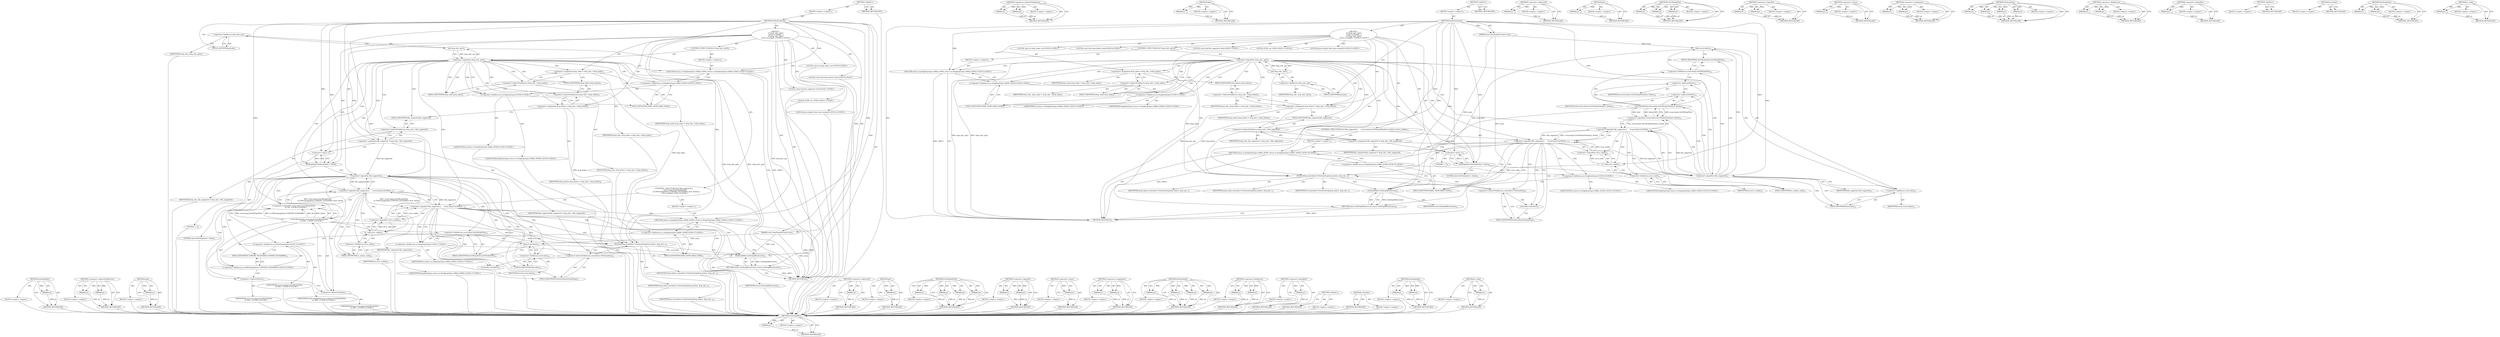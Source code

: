 digraph "is_valid" {
vulnerable_179 [label=<(METHOD,GetDropEffect)>];
vulnerable_180 [label=<(PARAM,p1)>];
vulnerable_181 [label=<(BLOCK,&lt;empty&gt;,&lt;empty&gt;)>];
vulnerable_182 [label=<(METHOD_RETURN,ANY)>];
vulnerable_132 [label=<(METHOD,&lt;operator&gt;.indirectFieldAccess)>];
vulnerable_133 [label=<(PARAM,p1)>];
vulnerable_134 [label=<(PARAM,p2)>];
vulnerable_135 [label=<(BLOCK,&lt;empty&gt;,&lt;empty&gt;)>];
vulnerable_136 [label=<(METHOD_RETURN,ANY)>];
vulnerable_157 [label=<(METHOD,data)>];
vulnerable_158 [label=<(PARAM,p1)>];
vulnerable_159 [label=<(BLOCK,&lt;empty&gt;,&lt;empty&gt;)>];
vulnerable_160 [label=<(METHOD_RETURN,ANY)>];
vulnerable_6 [label=<(METHOD,&lt;global&gt;)<SUB>1</SUB>>];
vulnerable_7 [label=<(BLOCK,&lt;empty&gt;,&lt;empty&gt;)<SUB>1</SUB>>];
vulnerable_8 [label=<(METHOD,OnPerformDrop)<SUB>1</SUB>>];
vulnerable_9 [label=<(PARAM,const DropTargetEvent&amp; event)<SUB>1</SUB>>];
vulnerable_10 [label="<(BLOCK,{
  if (!drop_info_.get())
    return ui::DragD...,{
  if (!drop_info_.get())
    return ui::DragD...)<SUB>1</SUB>>"];
vulnerable_11 [label=<(CONTROL_STRUCTURE,IF,if (!drop_info_.get()))<SUB>2</SUB>>];
vulnerable_12 [label=<(&lt;operator&gt;.logicalNot,!drop_info_.get())<SUB>2</SUB>>];
vulnerable_13 [label=<(get,drop_info_.get())<SUB>2</SUB>>];
vulnerable_14 [label=<(&lt;operator&gt;.fieldAccess,drop_info_.get)<SUB>2</SUB>>];
vulnerable_15 [label=<(IDENTIFIER,drop_info_,drop_info_.get())<SUB>2</SUB>>];
vulnerable_16 [label=<(FIELD_IDENTIFIER,get,get)<SUB>2</SUB>>];
vulnerable_17 [label=<(BLOCK,&lt;empty&gt;,&lt;empty&gt;)<SUB>3</SUB>>];
vulnerable_18 [label="<(RETURN,return ui::DragDropTypes::DRAG_NONE;,return ui::DragDropTypes::DRAG_NONE;)<SUB>3</SUB>>"];
vulnerable_19 [label="<(&lt;operator&gt;.fieldAccess,ui::DragDropTypes::DRAG_NONE)<SUB>3</SUB>>"];
vulnerable_20 [label="<(&lt;operator&gt;.fieldAccess,ui::DragDropTypes)<SUB>3</SUB>>"];
vulnerable_21 [label="<(IDENTIFIER,ui,return ui::DragDropTypes::DRAG_NONE;)<SUB>3</SUB>>"];
vulnerable_22 [label="<(IDENTIFIER,DragDropTypes,return ui::DragDropTypes::DRAG_NONE;)<SUB>3</SUB>>"];
vulnerable_23 [label=<(FIELD_IDENTIFIER,DRAG_NONE,DRAG_NONE)<SUB>3</SUB>>];
vulnerable_24 [label="<(LOCAL,const int drop_index: int)<SUB>5</SUB>>"];
vulnerable_25 [label=<(&lt;operator&gt;.assignment,drop_index = drop_info_-&gt;drop_index)<SUB>5</SUB>>];
vulnerable_26 [label=<(IDENTIFIER,drop_index,drop_index = drop_info_-&gt;drop_index)<SUB>5</SUB>>];
vulnerable_27 [label=<(&lt;operator&gt;.indirectFieldAccess,drop_info_-&gt;drop_index)<SUB>5</SUB>>];
vulnerable_28 [label=<(IDENTIFIER,drop_info_,drop_index = drop_info_-&gt;drop_index)<SUB>5</SUB>>];
vulnerable_29 [label=<(FIELD_IDENTIFIER,drop_index,drop_index)<SUB>5</SUB>>];
vulnerable_30 [label="<(LOCAL,const bool drop_before: bool)<SUB>6</SUB>>"];
vulnerable_31 [label=<(&lt;operator&gt;.assignment,drop_before = drop_info_-&gt;drop_before)<SUB>6</SUB>>];
vulnerable_32 [label=<(IDENTIFIER,drop_before,drop_before = drop_info_-&gt;drop_before)<SUB>6</SUB>>];
vulnerable_33 [label=<(&lt;operator&gt;.indirectFieldAccess,drop_info_-&gt;drop_before)<SUB>6</SUB>>];
vulnerable_34 [label=<(IDENTIFIER,drop_info_,drop_before = drop_info_-&gt;drop_before)<SUB>6</SUB>>];
vulnerable_35 [label=<(FIELD_IDENTIFIER,drop_before,drop_before)<SUB>6</SUB>>];
vulnerable_36 [label="<(LOCAL,const bool file_supported: bool)<SUB>7</SUB>>"];
vulnerable_37 [label=<(&lt;operator&gt;.assignment,file_supported = drop_info_-&gt;file_supported)<SUB>7</SUB>>];
vulnerable_38 [label=<(IDENTIFIER,file_supported,file_supported = drop_info_-&gt;file_supported)<SUB>7</SUB>>];
vulnerable_39 [label=<(&lt;operator&gt;.indirectFieldAccess,drop_info_-&gt;file_supported)<SUB>7</SUB>>];
vulnerable_40 [label=<(IDENTIFIER,drop_info_,file_supported = drop_info_-&gt;file_supported)<SUB>7</SUB>>];
vulnerable_41 [label=<(FIELD_IDENTIFIER,file_supported,file_supported)<SUB>7</SUB>>];
vulnerable_42 [label=<(SetDropIndex,SetDropIndex(-1, false))<SUB>9</SUB>>];
vulnerable_43 [label=<(&lt;operator&gt;.minus,-1)<SUB>9</SUB>>];
vulnerable_44 [label=<(LITERAL,1,-1)<SUB>9</SUB>>];
vulnerable_45 [label=<(LITERAL,false,SetDropIndex(-1, false))<SUB>9</SUB>>];
vulnerable_46 [label="<(LOCAL,GURL url: GURL)<SUB>11</SUB>>"];
vulnerable_47 [label="<(LOCAL,base.string16 title: base.string16)<SUB>12</SUB>>"];
vulnerable_48 [label=<(CONTROL_STRUCTURE,IF,if (!file_supported ||
      !event.data().GetURLAndTitle(&amp;url, &amp;title) || !url.is_valid()))<SUB>13</SUB>>];
vulnerable_49 [label=<(&lt;operator&gt;.logicalOr,!file_supported ||
      !event.data().GetURLAn...)<SUB>13</SUB>>];
vulnerable_50 [label=<(&lt;operator&gt;.logicalOr,!file_supported ||
      !event.data().GetURLAn...)<SUB>13</SUB>>];
vulnerable_51 [label=<(&lt;operator&gt;.logicalNot,!file_supported)<SUB>13</SUB>>];
vulnerable_52 [label=<(IDENTIFIER,file_supported,!file_supported)<SUB>13</SUB>>];
vulnerable_53 [label=<(&lt;operator&gt;.logicalNot,!event.data().GetURLAndTitle(&amp;url, &amp;title))<SUB>14</SUB>>];
vulnerable_54 [label=<(GetURLAndTitle,event.data().GetURLAndTitle(&amp;url, &amp;title))<SUB>14</SUB>>];
vulnerable_55 [label=<(&lt;operator&gt;.fieldAccess,event.data().GetURLAndTitle)<SUB>14</SUB>>];
vulnerable_56 [label=<(data,event.data())<SUB>14</SUB>>];
vulnerable_57 [label=<(&lt;operator&gt;.fieldAccess,event.data)<SUB>14</SUB>>];
vulnerable_58 [label=<(IDENTIFIER,event,event.data())<SUB>14</SUB>>];
vulnerable_59 [label=<(FIELD_IDENTIFIER,data,data)<SUB>14</SUB>>];
vulnerable_60 [label=<(FIELD_IDENTIFIER,GetURLAndTitle,GetURLAndTitle)<SUB>14</SUB>>];
vulnerable_61 [label=<(&lt;operator&gt;.addressOf,&amp;url)<SUB>14</SUB>>];
vulnerable_62 [label=<(IDENTIFIER,url,event.data().GetURLAndTitle(&amp;url, &amp;title))<SUB>14</SUB>>];
vulnerable_63 [label=<(&lt;operator&gt;.addressOf,&amp;title)<SUB>14</SUB>>];
vulnerable_64 [label=<(IDENTIFIER,title,event.data().GetURLAndTitle(&amp;url, &amp;title))<SUB>14</SUB>>];
vulnerable_65 [label=<(&lt;operator&gt;.logicalNot,!url.is_valid())<SUB>14</SUB>>];
vulnerable_66 [label=<(is_valid,url.is_valid())<SUB>14</SUB>>];
vulnerable_67 [label=<(&lt;operator&gt;.fieldAccess,url.is_valid)<SUB>14</SUB>>];
vulnerable_68 [label=<(IDENTIFIER,url,url.is_valid())<SUB>14</SUB>>];
vulnerable_69 [label=<(FIELD_IDENTIFIER,is_valid,is_valid)<SUB>14</SUB>>];
vulnerable_70 [label=<(BLOCK,&lt;empty&gt;,&lt;empty&gt;)<SUB>15</SUB>>];
vulnerable_71 [label="<(RETURN,return ui::DragDropTypes::DRAG_NONE;,return ui::DragDropTypes::DRAG_NONE;)<SUB>15</SUB>>"];
vulnerable_72 [label="<(&lt;operator&gt;.fieldAccess,ui::DragDropTypes::DRAG_NONE)<SUB>15</SUB>>"];
vulnerable_73 [label="<(&lt;operator&gt;.fieldAccess,ui::DragDropTypes)<SUB>15</SUB>>"];
vulnerable_74 [label="<(IDENTIFIER,ui,return ui::DragDropTypes::DRAG_NONE;)<SUB>15</SUB>>"];
vulnerable_75 [label="<(IDENTIFIER,DragDropTypes,return ui::DragDropTypes::DRAG_NONE;)<SUB>15</SUB>>"];
vulnerable_76 [label=<(FIELD_IDENTIFIER,DRAG_NONE,DRAG_NONE)<SUB>15</SUB>>];
vulnerable_77 [label=<(PerformDrop,controller()-&gt;PerformDrop(drop_before, drop_ind...)<SUB>17</SUB>>];
vulnerable_78 [label=<(&lt;operator&gt;.indirectFieldAccess,controller()-&gt;PerformDrop)<SUB>17</SUB>>];
vulnerable_79 [label=<(controller,controller())<SUB>17</SUB>>];
vulnerable_80 [label=<(FIELD_IDENTIFIER,PerformDrop,PerformDrop)<SUB>17</SUB>>];
vulnerable_81 [label=<(IDENTIFIER,drop_before,controller()-&gt;PerformDrop(drop_before, drop_ind...)<SUB>17</SUB>>];
vulnerable_82 [label=<(IDENTIFIER,drop_index,controller()-&gt;PerformDrop(drop_before, drop_ind...)<SUB>17</SUB>>];
vulnerable_83 [label=<(IDENTIFIER,url,controller()-&gt;PerformDrop(drop_before, drop_ind...)<SUB>17</SUB>>];
vulnerable_84 [label=<(RETURN,return GetDropEffect(event);,return GetDropEffect(event);)<SUB>19</SUB>>];
vulnerable_85 [label=<(GetDropEffect,GetDropEffect(event))<SUB>19</SUB>>];
vulnerable_86 [label=<(IDENTIFIER,event,GetDropEffect(event))<SUB>19</SUB>>];
vulnerable_87 [label=<(METHOD_RETURN,int)<SUB>1</SUB>>];
vulnerable_89 [label=<(METHOD_RETURN,ANY)<SUB>1</SUB>>];
vulnerable_161 [label=<(METHOD,&lt;operator&gt;.addressOf)>];
vulnerable_162 [label=<(PARAM,p1)>];
vulnerable_163 [label=<(BLOCK,&lt;empty&gt;,&lt;empty&gt;)>];
vulnerable_164 [label=<(METHOD_RETURN,ANY)>];
vulnerable_118 [label=<(METHOD,get)>];
vulnerable_119 [label=<(PARAM,p1)>];
vulnerable_120 [label=<(BLOCK,&lt;empty&gt;,&lt;empty&gt;)>];
vulnerable_121 [label=<(METHOD_RETURN,ANY)>];
vulnerable_151 [label=<(METHOD,GetURLAndTitle)>];
vulnerable_152 [label=<(PARAM,p1)>];
vulnerable_153 [label=<(PARAM,p2)>];
vulnerable_154 [label=<(PARAM,p3)>];
vulnerable_155 [label=<(BLOCK,&lt;empty&gt;,&lt;empty&gt;)>];
vulnerable_156 [label=<(METHOD_RETURN,ANY)>];
vulnerable_146 [label=<(METHOD,&lt;operator&gt;.logicalOr)>];
vulnerable_147 [label=<(PARAM,p1)>];
vulnerable_148 [label=<(PARAM,p2)>];
vulnerable_149 [label=<(BLOCK,&lt;empty&gt;,&lt;empty&gt;)>];
vulnerable_150 [label=<(METHOD_RETURN,ANY)>];
vulnerable_142 [label=<(METHOD,&lt;operator&gt;.minus)>];
vulnerable_143 [label=<(PARAM,p1)>];
vulnerable_144 [label=<(BLOCK,&lt;empty&gt;,&lt;empty&gt;)>];
vulnerable_145 [label=<(METHOD_RETURN,ANY)>];
vulnerable_127 [label=<(METHOD,&lt;operator&gt;.assignment)>];
vulnerable_128 [label=<(PARAM,p1)>];
vulnerable_129 [label=<(PARAM,p2)>];
vulnerable_130 [label=<(BLOCK,&lt;empty&gt;,&lt;empty&gt;)>];
vulnerable_131 [label=<(METHOD_RETURN,ANY)>];
vulnerable_169 [label=<(METHOD,PerformDrop)>];
vulnerable_170 [label=<(PARAM,p1)>];
vulnerable_171 [label=<(PARAM,p2)>];
vulnerable_172 [label=<(PARAM,p3)>];
vulnerable_173 [label=<(PARAM,p4)>];
vulnerable_174 [label=<(BLOCK,&lt;empty&gt;,&lt;empty&gt;)>];
vulnerable_175 [label=<(METHOD_RETURN,ANY)>];
vulnerable_122 [label=<(METHOD,&lt;operator&gt;.fieldAccess)>];
vulnerable_123 [label=<(PARAM,p1)>];
vulnerable_124 [label=<(PARAM,p2)>];
vulnerable_125 [label=<(BLOCK,&lt;empty&gt;,&lt;empty&gt;)>];
vulnerable_126 [label=<(METHOD_RETURN,ANY)>];
vulnerable_114 [label=<(METHOD,&lt;operator&gt;.logicalNot)>];
vulnerable_115 [label=<(PARAM,p1)>];
vulnerable_116 [label=<(BLOCK,&lt;empty&gt;,&lt;empty&gt;)>];
vulnerable_117 [label=<(METHOD_RETURN,ANY)>];
vulnerable_108 [label=<(METHOD,&lt;global&gt;)<SUB>1</SUB>>];
vulnerable_109 [label=<(BLOCK,&lt;empty&gt;,&lt;empty&gt;)>];
vulnerable_110 [label=<(METHOD_RETURN,ANY)>];
vulnerable_176 [label=<(METHOD,controller)>];
vulnerable_177 [label=<(BLOCK,&lt;empty&gt;,&lt;empty&gt;)>];
vulnerable_178 [label=<(METHOD_RETURN,ANY)>];
vulnerable_137 [label=<(METHOD,SetDropIndex)>];
vulnerable_138 [label=<(PARAM,p1)>];
vulnerable_139 [label=<(PARAM,p2)>];
vulnerable_140 [label=<(BLOCK,&lt;empty&gt;,&lt;empty&gt;)>];
vulnerable_141 [label=<(METHOD_RETURN,ANY)>];
vulnerable_165 [label=<(METHOD,is_valid)>];
vulnerable_166 [label=<(PARAM,p1)>];
vulnerable_167 [label=<(BLOCK,&lt;empty&gt;,&lt;empty&gt;)>];
vulnerable_168 [label=<(METHOD_RETURN,ANY)>];
fixed_187 [label=<(METHOD,GetDropEffect)>];
fixed_188 [label=<(PARAM,p1)>];
fixed_189 [label=<(BLOCK,&lt;empty&gt;,&lt;empty&gt;)>];
fixed_190 [label=<(METHOD_RETURN,ANY)>];
fixed_139 [label=<(METHOD,&lt;operator&gt;.indirectFieldAccess)>];
fixed_140 [label=<(PARAM,p1)>];
fixed_141 [label=<(PARAM,p2)>];
fixed_142 [label=<(BLOCK,&lt;empty&gt;,&lt;empty&gt;)>];
fixed_143 [label=<(METHOD_RETURN,ANY)>];
fixed_165 [label=<(METHOD,data)>];
fixed_166 [label=<(PARAM,p1)>];
fixed_167 [label=<(BLOCK,&lt;empty&gt;,&lt;empty&gt;)>];
fixed_168 [label=<(METHOD_RETURN,ANY)>];
fixed_6 [label=<(METHOD,&lt;global&gt;)<SUB>1</SUB>>];
fixed_7 [label=<(BLOCK,&lt;empty&gt;,&lt;empty&gt;)<SUB>1</SUB>>];
fixed_8 [label=<(METHOD,OnPerformDrop)<SUB>1</SUB>>];
fixed_9 [label=<(PARAM,const DropTargetEvent&amp; event)<SUB>1</SUB>>];
fixed_10 [label="<(BLOCK,{
  if (!drop_info_.get())
    return ui::DragD...,{
  if (!drop_info_.get())
    return ui::DragD...)<SUB>1</SUB>>"];
fixed_11 [label=<(CONTROL_STRUCTURE,IF,if (!drop_info_.get()))<SUB>2</SUB>>];
fixed_12 [label=<(&lt;operator&gt;.logicalNot,!drop_info_.get())<SUB>2</SUB>>];
fixed_13 [label=<(get,drop_info_.get())<SUB>2</SUB>>];
fixed_14 [label=<(&lt;operator&gt;.fieldAccess,drop_info_.get)<SUB>2</SUB>>];
fixed_15 [label=<(IDENTIFIER,drop_info_,drop_info_.get())<SUB>2</SUB>>];
fixed_16 [label=<(FIELD_IDENTIFIER,get,get)<SUB>2</SUB>>];
fixed_17 [label=<(BLOCK,&lt;empty&gt;,&lt;empty&gt;)<SUB>3</SUB>>];
fixed_18 [label="<(RETURN,return ui::DragDropTypes::DRAG_NONE;,return ui::DragDropTypes::DRAG_NONE;)<SUB>3</SUB>>"];
fixed_19 [label="<(&lt;operator&gt;.fieldAccess,ui::DragDropTypes::DRAG_NONE)<SUB>3</SUB>>"];
fixed_20 [label="<(&lt;operator&gt;.fieldAccess,ui::DragDropTypes)<SUB>3</SUB>>"];
fixed_21 [label="<(IDENTIFIER,ui,return ui::DragDropTypes::DRAG_NONE;)<SUB>3</SUB>>"];
fixed_22 [label="<(IDENTIFIER,DragDropTypes,return ui::DragDropTypes::DRAG_NONE;)<SUB>3</SUB>>"];
fixed_23 [label=<(FIELD_IDENTIFIER,DRAG_NONE,DRAG_NONE)<SUB>3</SUB>>];
fixed_24 [label="<(LOCAL,const int drop_index: int)<SUB>5</SUB>>"];
fixed_25 [label=<(&lt;operator&gt;.assignment,drop_index = drop_info_-&gt;drop_index)<SUB>5</SUB>>];
fixed_26 [label=<(IDENTIFIER,drop_index,drop_index = drop_info_-&gt;drop_index)<SUB>5</SUB>>];
fixed_27 [label=<(&lt;operator&gt;.indirectFieldAccess,drop_info_-&gt;drop_index)<SUB>5</SUB>>];
fixed_28 [label=<(IDENTIFIER,drop_info_,drop_index = drop_info_-&gt;drop_index)<SUB>5</SUB>>];
fixed_29 [label=<(FIELD_IDENTIFIER,drop_index,drop_index)<SUB>5</SUB>>];
fixed_30 [label="<(LOCAL,const bool drop_before: bool)<SUB>6</SUB>>"];
fixed_31 [label=<(&lt;operator&gt;.assignment,drop_before = drop_info_-&gt;drop_before)<SUB>6</SUB>>];
fixed_32 [label=<(IDENTIFIER,drop_before,drop_before = drop_info_-&gt;drop_before)<SUB>6</SUB>>];
fixed_33 [label=<(&lt;operator&gt;.indirectFieldAccess,drop_info_-&gt;drop_before)<SUB>6</SUB>>];
fixed_34 [label=<(IDENTIFIER,drop_info_,drop_before = drop_info_-&gt;drop_before)<SUB>6</SUB>>];
fixed_35 [label=<(FIELD_IDENTIFIER,drop_before,drop_before)<SUB>6</SUB>>];
fixed_36 [label="<(LOCAL,const bool file_supported: bool)<SUB>7</SUB>>"];
fixed_37 [label=<(&lt;operator&gt;.assignment,file_supported = drop_info_-&gt;file_supported)<SUB>7</SUB>>];
fixed_38 [label=<(IDENTIFIER,file_supported,file_supported = drop_info_-&gt;file_supported)<SUB>7</SUB>>];
fixed_39 [label=<(&lt;operator&gt;.indirectFieldAccess,drop_info_-&gt;file_supported)<SUB>7</SUB>>];
fixed_40 [label=<(IDENTIFIER,drop_info_,file_supported = drop_info_-&gt;file_supported)<SUB>7</SUB>>];
fixed_41 [label=<(FIELD_IDENTIFIER,file_supported,file_supported)<SUB>7</SUB>>];
fixed_42 [label=<(SetDropIndex,SetDropIndex(-1, false))<SUB>9</SUB>>];
fixed_43 [label=<(&lt;operator&gt;.minus,-1)<SUB>9</SUB>>];
fixed_44 [label=<(LITERAL,1,-1)<SUB>9</SUB>>];
fixed_45 [label=<(LITERAL,false,SetDropIndex(-1, false))<SUB>9</SUB>>];
fixed_46 [label="<(LOCAL,GURL url: GURL)<SUB>11</SUB>>"];
fixed_47 [label="<(LOCAL,base.string16 title: base.string16)<SUB>12</SUB>>"];
fixed_48 [label="<(CONTROL_STRUCTURE,IF,if (!file_supported ||
      !event.data().GetURLAndTitle(
           ui::OSExchangeData::CONVERT_FILENAMES, &amp;url, &amp;title) ||
      !url.is_valid()))<SUB>13</SUB>>"];
fixed_49 [label=<(&lt;operator&gt;.logicalOr,!file_supported ||
      !event.data().GetURLAn...)<SUB>13</SUB>>];
fixed_50 [label=<(&lt;operator&gt;.logicalOr,!file_supported ||
      !event.data().GetURLAn...)<SUB>13</SUB>>];
fixed_51 [label=<(&lt;operator&gt;.logicalNot,!file_supported)<SUB>13</SUB>>];
fixed_52 [label=<(IDENTIFIER,file_supported,!file_supported)<SUB>13</SUB>>];
fixed_53 [label="<(&lt;operator&gt;.logicalNot,!event.data().GetURLAndTitle(
           ui::OS...)<SUB>14</SUB>>"];
fixed_54 [label="<(GetURLAndTitle,event.data().GetURLAndTitle(
           ui::OSE...)<SUB>14</SUB>>"];
fixed_55 [label=<(&lt;operator&gt;.fieldAccess,event.data().GetURLAndTitle)<SUB>14</SUB>>];
fixed_56 [label=<(data,event.data())<SUB>14</SUB>>];
fixed_57 [label=<(&lt;operator&gt;.fieldAccess,event.data)<SUB>14</SUB>>];
fixed_58 [label=<(IDENTIFIER,event,event.data())<SUB>14</SUB>>];
fixed_59 [label=<(FIELD_IDENTIFIER,data,data)<SUB>14</SUB>>];
fixed_60 [label=<(FIELD_IDENTIFIER,GetURLAndTitle,GetURLAndTitle)<SUB>14</SUB>>];
fixed_61 [label="<(&lt;operator&gt;.fieldAccess,ui::OSExchangeData::CONVERT_FILENAMES)<SUB>15</SUB>>"];
fixed_62 [label="<(&lt;operator&gt;.fieldAccess,ui::OSExchangeData)<SUB>15</SUB>>"];
fixed_63 [label="<(IDENTIFIER,ui,event.data().GetURLAndTitle(
           ui::OSE...)<SUB>15</SUB>>"];
fixed_64 [label="<(IDENTIFIER,OSExchangeData,event.data().GetURLAndTitle(
           ui::OSE...)<SUB>15</SUB>>"];
fixed_65 [label=<(FIELD_IDENTIFIER,CONVERT_FILENAMES,CONVERT_FILENAMES)<SUB>15</SUB>>];
fixed_66 [label=<(&lt;operator&gt;.addressOf,&amp;url)<SUB>15</SUB>>];
fixed_67 [label="<(IDENTIFIER,url,event.data().GetURLAndTitle(
           ui::OSE...)<SUB>15</SUB>>"];
fixed_68 [label=<(&lt;operator&gt;.addressOf,&amp;title)<SUB>15</SUB>>];
fixed_69 [label="<(IDENTIFIER,title,event.data().GetURLAndTitle(
           ui::OSE...)<SUB>15</SUB>>"];
fixed_70 [label=<(&lt;operator&gt;.logicalNot,!url.is_valid())<SUB>16</SUB>>];
fixed_71 [label=<(is_valid,url.is_valid())<SUB>16</SUB>>];
fixed_72 [label=<(&lt;operator&gt;.fieldAccess,url.is_valid)<SUB>16</SUB>>];
fixed_73 [label=<(IDENTIFIER,url,url.is_valid())<SUB>16</SUB>>];
fixed_74 [label=<(FIELD_IDENTIFIER,is_valid,is_valid)<SUB>16</SUB>>];
fixed_75 [label=<(BLOCK,&lt;empty&gt;,&lt;empty&gt;)<SUB>17</SUB>>];
fixed_76 [label="<(RETURN,return ui::DragDropTypes::DRAG_NONE;,return ui::DragDropTypes::DRAG_NONE;)<SUB>17</SUB>>"];
fixed_77 [label="<(&lt;operator&gt;.fieldAccess,ui::DragDropTypes::DRAG_NONE)<SUB>17</SUB>>"];
fixed_78 [label="<(&lt;operator&gt;.fieldAccess,ui::DragDropTypes)<SUB>17</SUB>>"];
fixed_79 [label="<(IDENTIFIER,ui,return ui::DragDropTypes::DRAG_NONE;)<SUB>17</SUB>>"];
fixed_80 [label="<(IDENTIFIER,DragDropTypes,return ui::DragDropTypes::DRAG_NONE;)<SUB>17</SUB>>"];
fixed_81 [label=<(FIELD_IDENTIFIER,DRAG_NONE,DRAG_NONE)<SUB>17</SUB>>];
fixed_82 [label=<(PerformDrop,controller()-&gt;PerformDrop(drop_before, drop_ind...)<SUB>19</SUB>>];
fixed_83 [label=<(&lt;operator&gt;.indirectFieldAccess,controller()-&gt;PerformDrop)<SUB>19</SUB>>];
fixed_84 [label=<(controller,controller())<SUB>19</SUB>>];
fixed_85 [label=<(FIELD_IDENTIFIER,PerformDrop,PerformDrop)<SUB>19</SUB>>];
fixed_86 [label=<(IDENTIFIER,drop_before,controller()-&gt;PerformDrop(drop_before, drop_ind...)<SUB>19</SUB>>];
fixed_87 [label=<(IDENTIFIER,drop_index,controller()-&gt;PerformDrop(drop_before, drop_ind...)<SUB>19</SUB>>];
fixed_88 [label=<(IDENTIFIER,url,controller()-&gt;PerformDrop(drop_before, drop_ind...)<SUB>19</SUB>>];
fixed_89 [label=<(RETURN,return GetDropEffect(event);,return GetDropEffect(event);)<SUB>21</SUB>>];
fixed_90 [label=<(GetDropEffect,GetDropEffect(event))<SUB>21</SUB>>];
fixed_91 [label=<(IDENTIFIER,event,GetDropEffect(event))<SUB>21</SUB>>];
fixed_92 [label=<(METHOD_RETURN,int)<SUB>1</SUB>>];
fixed_94 [label=<(METHOD_RETURN,ANY)<SUB>1</SUB>>];
fixed_169 [label=<(METHOD,&lt;operator&gt;.addressOf)>];
fixed_170 [label=<(PARAM,p1)>];
fixed_171 [label=<(BLOCK,&lt;empty&gt;,&lt;empty&gt;)>];
fixed_172 [label=<(METHOD_RETURN,ANY)>];
fixed_125 [label=<(METHOD,get)>];
fixed_126 [label=<(PARAM,p1)>];
fixed_127 [label=<(BLOCK,&lt;empty&gt;,&lt;empty&gt;)>];
fixed_128 [label=<(METHOD_RETURN,ANY)>];
fixed_158 [label=<(METHOD,GetURLAndTitle)>];
fixed_159 [label=<(PARAM,p1)>];
fixed_160 [label=<(PARAM,p2)>];
fixed_161 [label=<(PARAM,p3)>];
fixed_162 [label=<(PARAM,p4)>];
fixed_163 [label=<(BLOCK,&lt;empty&gt;,&lt;empty&gt;)>];
fixed_164 [label=<(METHOD_RETURN,ANY)>];
fixed_153 [label=<(METHOD,&lt;operator&gt;.logicalOr)>];
fixed_154 [label=<(PARAM,p1)>];
fixed_155 [label=<(PARAM,p2)>];
fixed_156 [label=<(BLOCK,&lt;empty&gt;,&lt;empty&gt;)>];
fixed_157 [label=<(METHOD_RETURN,ANY)>];
fixed_149 [label=<(METHOD,&lt;operator&gt;.minus)>];
fixed_150 [label=<(PARAM,p1)>];
fixed_151 [label=<(BLOCK,&lt;empty&gt;,&lt;empty&gt;)>];
fixed_152 [label=<(METHOD_RETURN,ANY)>];
fixed_134 [label=<(METHOD,&lt;operator&gt;.assignment)>];
fixed_135 [label=<(PARAM,p1)>];
fixed_136 [label=<(PARAM,p2)>];
fixed_137 [label=<(BLOCK,&lt;empty&gt;,&lt;empty&gt;)>];
fixed_138 [label=<(METHOD_RETURN,ANY)>];
fixed_177 [label=<(METHOD,PerformDrop)>];
fixed_178 [label=<(PARAM,p1)>];
fixed_179 [label=<(PARAM,p2)>];
fixed_180 [label=<(PARAM,p3)>];
fixed_181 [label=<(PARAM,p4)>];
fixed_182 [label=<(BLOCK,&lt;empty&gt;,&lt;empty&gt;)>];
fixed_183 [label=<(METHOD_RETURN,ANY)>];
fixed_129 [label=<(METHOD,&lt;operator&gt;.fieldAccess)>];
fixed_130 [label=<(PARAM,p1)>];
fixed_131 [label=<(PARAM,p2)>];
fixed_132 [label=<(BLOCK,&lt;empty&gt;,&lt;empty&gt;)>];
fixed_133 [label=<(METHOD_RETURN,ANY)>];
fixed_121 [label=<(METHOD,&lt;operator&gt;.logicalNot)>];
fixed_122 [label=<(PARAM,p1)>];
fixed_123 [label=<(BLOCK,&lt;empty&gt;,&lt;empty&gt;)>];
fixed_124 [label=<(METHOD_RETURN,ANY)>];
fixed_115 [label=<(METHOD,&lt;global&gt;)<SUB>1</SUB>>];
fixed_116 [label=<(BLOCK,&lt;empty&gt;,&lt;empty&gt;)>];
fixed_117 [label=<(METHOD_RETURN,ANY)>];
fixed_184 [label=<(METHOD,controller)>];
fixed_185 [label=<(BLOCK,&lt;empty&gt;,&lt;empty&gt;)>];
fixed_186 [label=<(METHOD_RETURN,ANY)>];
fixed_144 [label=<(METHOD,SetDropIndex)>];
fixed_145 [label=<(PARAM,p1)>];
fixed_146 [label=<(PARAM,p2)>];
fixed_147 [label=<(BLOCK,&lt;empty&gt;,&lt;empty&gt;)>];
fixed_148 [label=<(METHOD_RETURN,ANY)>];
fixed_173 [label=<(METHOD,is_valid)>];
fixed_174 [label=<(PARAM,p1)>];
fixed_175 [label=<(BLOCK,&lt;empty&gt;,&lt;empty&gt;)>];
fixed_176 [label=<(METHOD_RETURN,ANY)>];
vulnerable_179 -> vulnerable_180  [key=0, label="AST: "];
vulnerable_179 -> vulnerable_180  [key=1, label="DDG: "];
vulnerable_179 -> vulnerable_181  [key=0, label="AST: "];
vulnerable_179 -> vulnerable_182  [key=0, label="AST: "];
vulnerable_179 -> vulnerable_182  [key=1, label="CFG: "];
vulnerable_180 -> vulnerable_182  [key=0, label="DDG: p1"];
vulnerable_132 -> vulnerable_133  [key=0, label="AST: "];
vulnerable_132 -> vulnerable_133  [key=1, label="DDG: "];
vulnerable_132 -> vulnerable_135  [key=0, label="AST: "];
vulnerable_132 -> vulnerable_134  [key=0, label="AST: "];
vulnerable_132 -> vulnerable_134  [key=1, label="DDG: "];
vulnerable_132 -> vulnerable_136  [key=0, label="AST: "];
vulnerable_132 -> vulnerable_136  [key=1, label="CFG: "];
vulnerable_133 -> vulnerable_136  [key=0, label="DDG: p1"];
vulnerable_134 -> vulnerable_136  [key=0, label="DDG: p2"];
vulnerable_157 -> vulnerable_158  [key=0, label="AST: "];
vulnerable_157 -> vulnerable_158  [key=1, label="DDG: "];
vulnerable_157 -> vulnerable_159  [key=0, label="AST: "];
vulnerable_157 -> vulnerable_160  [key=0, label="AST: "];
vulnerable_157 -> vulnerable_160  [key=1, label="CFG: "];
vulnerable_158 -> vulnerable_160  [key=0, label="DDG: p1"];
vulnerable_6 -> vulnerable_7  [key=0, label="AST: "];
vulnerable_6 -> vulnerable_89  [key=0, label="AST: "];
vulnerable_6 -> vulnerable_89  [key=1, label="CFG: "];
vulnerable_7 -> vulnerable_8  [key=0, label="AST: "];
vulnerable_8 -> vulnerable_9  [key=0, label="AST: "];
vulnerable_8 -> vulnerable_9  [key=1, label="DDG: "];
vulnerable_8 -> vulnerable_10  [key=0, label="AST: "];
vulnerable_8 -> vulnerable_87  [key=0, label="AST: "];
vulnerable_8 -> vulnerable_16  [key=0, label="CFG: "];
vulnerable_8 -> vulnerable_42  [key=0, label="DDG: "];
vulnerable_8 -> vulnerable_77  [key=0, label="DDG: "];
vulnerable_8 -> vulnerable_18  [key=0, label="DDG: "];
vulnerable_8 -> vulnerable_43  [key=0, label="DDG: "];
vulnerable_8 -> vulnerable_71  [key=0, label="DDG: "];
vulnerable_8 -> vulnerable_85  [key=0, label="DDG: "];
vulnerable_8 -> vulnerable_51  [key=0, label="DDG: "];
vulnerable_8 -> vulnerable_66  [key=0, label="DDG: "];
vulnerable_8 -> vulnerable_54  [key=0, label="DDG: "];
vulnerable_9 -> vulnerable_87  [key=0, label="DDG: event"];
vulnerable_9 -> vulnerable_85  [key=0, label="DDG: event"];
vulnerable_9 -> vulnerable_56  [key=0, label="DDG: event"];
vulnerable_10 -> vulnerable_11  [key=0, label="AST: "];
vulnerable_10 -> vulnerable_24  [key=0, label="AST: "];
vulnerable_10 -> vulnerable_25  [key=0, label="AST: "];
vulnerable_10 -> vulnerable_30  [key=0, label="AST: "];
vulnerable_10 -> vulnerable_31  [key=0, label="AST: "];
vulnerable_10 -> vulnerable_36  [key=0, label="AST: "];
vulnerable_10 -> vulnerable_37  [key=0, label="AST: "];
vulnerable_10 -> vulnerable_42  [key=0, label="AST: "];
vulnerable_10 -> vulnerable_46  [key=0, label="AST: "];
vulnerable_10 -> vulnerable_47  [key=0, label="AST: "];
vulnerable_10 -> vulnerable_48  [key=0, label="AST: "];
vulnerable_10 -> vulnerable_77  [key=0, label="AST: "];
vulnerable_10 -> vulnerable_84  [key=0, label="AST: "];
vulnerable_11 -> vulnerable_12  [key=0, label="AST: "];
vulnerable_11 -> vulnerable_17  [key=0, label="AST: "];
vulnerable_12 -> vulnerable_13  [key=0, label="AST: "];
vulnerable_12 -> vulnerable_20  [key=0, label="CFG: "];
vulnerable_12 -> vulnerable_20  [key=1, label="CDG: "];
vulnerable_12 -> vulnerable_29  [key=0, label="CFG: "];
vulnerable_12 -> vulnerable_29  [key=1, label="CDG: "];
vulnerable_12 -> vulnerable_87  [key=0, label="DDG: drop_info_.get()"];
vulnerable_12 -> vulnerable_87  [key=1, label="DDG: !drop_info_.get()"];
vulnerable_12 -> vulnerable_49  [key=0, label="CDG: "];
vulnerable_12 -> vulnerable_42  [key=0, label="CDG: "];
vulnerable_12 -> vulnerable_51  [key=0, label="CDG: "];
vulnerable_12 -> vulnerable_19  [key=0, label="CDG: "];
vulnerable_12 -> vulnerable_37  [key=0, label="CDG: "];
vulnerable_12 -> vulnerable_25  [key=0, label="CDG: "];
vulnerable_12 -> vulnerable_27  [key=0, label="CDG: "];
vulnerable_12 -> vulnerable_18  [key=0, label="CDG: "];
vulnerable_12 -> vulnerable_50  [key=0, label="CDG: "];
vulnerable_12 -> vulnerable_35  [key=0, label="CDG: "];
vulnerable_12 -> vulnerable_43  [key=0, label="CDG: "];
vulnerable_12 -> vulnerable_33  [key=0, label="CDG: "];
vulnerable_12 -> vulnerable_23  [key=0, label="CDG: "];
vulnerable_12 -> vulnerable_41  [key=0, label="CDG: "];
vulnerable_12 -> vulnerable_39  [key=0, label="CDG: "];
vulnerable_12 -> vulnerable_31  [key=0, label="CDG: "];
vulnerable_13 -> vulnerable_14  [key=0, label="AST: "];
vulnerable_13 -> vulnerable_12  [key=0, label="CFG: "];
vulnerable_13 -> vulnerable_12  [key=1, label="DDG: drop_info_.get"];
vulnerable_13 -> vulnerable_87  [key=0, label="DDG: drop_info_.get"];
vulnerable_14 -> vulnerable_15  [key=0, label="AST: "];
vulnerable_14 -> vulnerable_16  [key=0, label="AST: "];
vulnerable_14 -> vulnerable_13  [key=0, label="CFG: "];
vulnerable_16 -> vulnerable_14  [key=0, label="CFG: "];
vulnerable_17 -> vulnerable_18  [key=0, label="AST: "];
vulnerable_18 -> vulnerable_19  [key=0, label="AST: "];
vulnerable_18 -> vulnerable_87  [key=0, label="CFG: "];
vulnerable_18 -> vulnerable_87  [key=1, label="DDG: &lt;RET&gt;"];
vulnerable_19 -> vulnerable_20  [key=0, label="AST: "];
vulnerable_19 -> vulnerable_23  [key=0, label="AST: "];
vulnerable_19 -> vulnerable_18  [key=0, label="CFG: "];
vulnerable_20 -> vulnerable_21  [key=0, label="AST: "];
vulnerable_20 -> vulnerable_22  [key=0, label="AST: "];
vulnerable_20 -> vulnerable_23  [key=0, label="CFG: "];
vulnerable_23 -> vulnerable_19  [key=0, label="CFG: "];
vulnerable_25 -> vulnerable_26  [key=0, label="AST: "];
vulnerable_25 -> vulnerable_27  [key=0, label="AST: "];
vulnerable_25 -> vulnerable_35  [key=0, label="CFG: "];
vulnerable_25 -> vulnerable_77  [key=0, label="DDG: drop_index"];
vulnerable_27 -> vulnerable_28  [key=0, label="AST: "];
vulnerable_27 -> vulnerable_29  [key=0, label="AST: "];
vulnerable_27 -> vulnerable_25  [key=0, label="CFG: "];
vulnerable_29 -> vulnerable_27  [key=0, label="CFG: "];
vulnerable_31 -> vulnerable_32  [key=0, label="AST: "];
vulnerable_31 -> vulnerable_33  [key=0, label="AST: "];
vulnerable_31 -> vulnerable_41  [key=0, label="CFG: "];
vulnerable_31 -> vulnerable_77  [key=0, label="DDG: drop_before"];
vulnerable_33 -> vulnerable_34  [key=0, label="AST: "];
vulnerable_33 -> vulnerable_35  [key=0, label="AST: "];
vulnerable_33 -> vulnerable_31  [key=0, label="CFG: "];
vulnerable_35 -> vulnerable_33  [key=0, label="CFG: "];
vulnerable_37 -> vulnerable_38  [key=0, label="AST: "];
vulnerable_37 -> vulnerable_39  [key=0, label="AST: "];
vulnerable_37 -> vulnerable_43  [key=0, label="CFG: "];
vulnerable_37 -> vulnerable_51  [key=0, label="DDG: file_supported"];
vulnerable_39 -> vulnerable_40  [key=0, label="AST: "];
vulnerable_39 -> vulnerable_41  [key=0, label="AST: "];
vulnerable_39 -> vulnerable_37  [key=0, label="CFG: "];
vulnerable_41 -> vulnerable_39  [key=0, label="CFG: "];
vulnerable_42 -> vulnerable_43  [key=0, label="AST: "];
vulnerable_42 -> vulnerable_45  [key=0, label="AST: "];
vulnerable_42 -> vulnerable_51  [key=0, label="CFG: "];
vulnerable_43 -> vulnerable_44  [key=0, label="AST: "];
vulnerable_43 -> vulnerable_42  [key=0, label="CFG: "];
vulnerable_43 -> vulnerable_42  [key=1, label="DDG: 1"];
vulnerable_48 -> vulnerable_49  [key=0, label="AST: "];
vulnerable_48 -> vulnerable_70  [key=0, label="AST: "];
vulnerable_49 -> vulnerable_50  [key=0, label="AST: "];
vulnerable_49 -> vulnerable_65  [key=0, label="AST: "];
vulnerable_49 -> vulnerable_79  [key=0, label="CFG: "];
vulnerable_49 -> vulnerable_79  [key=1, label="CDG: "];
vulnerable_49 -> vulnerable_73  [key=0, label="CFG: "];
vulnerable_49 -> vulnerable_73  [key=1, label="CDG: "];
vulnerable_49 -> vulnerable_77  [key=0, label="CDG: "];
vulnerable_49 -> vulnerable_84  [key=0, label="CDG: "];
vulnerable_49 -> vulnerable_85  [key=0, label="CDG: "];
vulnerable_49 -> vulnerable_72  [key=0, label="CDG: "];
vulnerable_49 -> vulnerable_76  [key=0, label="CDG: "];
vulnerable_49 -> vulnerable_80  [key=0, label="CDG: "];
vulnerable_49 -> vulnerable_71  [key=0, label="CDG: "];
vulnerable_49 -> vulnerable_78  [key=0, label="CDG: "];
vulnerable_50 -> vulnerable_51  [key=0, label="AST: "];
vulnerable_50 -> vulnerable_53  [key=0, label="AST: "];
vulnerable_50 -> vulnerable_49  [key=0, label="CFG: "];
vulnerable_50 -> vulnerable_49  [key=1, label="DDG: !file_supported"];
vulnerable_50 -> vulnerable_49  [key=2, label="DDG: !event.data().GetURLAndTitle(&amp;url, &amp;title)"];
vulnerable_50 -> vulnerable_69  [key=0, label="CFG: "];
vulnerable_50 -> vulnerable_69  [key=1, label="CDG: "];
vulnerable_50 -> vulnerable_66  [key=0, label="CDG: "];
vulnerable_50 -> vulnerable_67  [key=0, label="CDG: "];
vulnerable_50 -> vulnerable_65  [key=0, label="CDG: "];
vulnerable_51 -> vulnerable_52  [key=0, label="AST: "];
vulnerable_51 -> vulnerable_50  [key=0, label="CFG: "];
vulnerable_51 -> vulnerable_50  [key=1, label="DDG: file_supported"];
vulnerable_51 -> vulnerable_59  [key=0, label="CFG: "];
vulnerable_51 -> vulnerable_59  [key=1, label="CDG: "];
vulnerable_51 -> vulnerable_60  [key=0, label="CDG: "];
vulnerable_51 -> vulnerable_57  [key=0, label="CDG: "];
vulnerable_51 -> vulnerable_56  [key=0, label="CDG: "];
vulnerable_51 -> vulnerable_54  [key=0, label="CDG: "];
vulnerable_51 -> vulnerable_61  [key=0, label="CDG: "];
vulnerable_51 -> vulnerable_53  [key=0, label="CDG: "];
vulnerable_51 -> vulnerable_63  [key=0, label="CDG: "];
vulnerable_51 -> vulnerable_55  [key=0, label="CDG: "];
vulnerable_53 -> vulnerable_54  [key=0, label="AST: "];
vulnerable_53 -> vulnerable_50  [key=0, label="CFG: "];
vulnerable_53 -> vulnerable_50  [key=1, label="DDG: event.data().GetURLAndTitle(&amp;url, &amp;title)"];
vulnerable_54 -> vulnerable_55  [key=0, label="AST: "];
vulnerable_54 -> vulnerable_61  [key=0, label="AST: "];
vulnerable_54 -> vulnerable_63  [key=0, label="AST: "];
vulnerable_54 -> vulnerable_53  [key=0, label="CFG: "];
vulnerable_54 -> vulnerable_53  [key=1, label="DDG: event.data().GetURLAndTitle"];
vulnerable_54 -> vulnerable_53  [key=2, label="DDG: &amp;url"];
vulnerable_54 -> vulnerable_53  [key=3, label="DDG: &amp;title"];
vulnerable_54 -> vulnerable_77  [key=0, label="DDG: &amp;url"];
vulnerable_55 -> vulnerable_56  [key=0, label="AST: "];
vulnerable_55 -> vulnerable_60  [key=0, label="AST: "];
vulnerable_55 -> vulnerable_61  [key=0, label="CFG: "];
vulnerable_56 -> vulnerable_57  [key=0, label="AST: "];
vulnerable_56 -> vulnerable_60  [key=0, label="CFG: "];
vulnerable_56 -> vulnerable_85  [key=0, label="DDG: event.data"];
vulnerable_57 -> vulnerable_58  [key=0, label="AST: "];
vulnerable_57 -> vulnerable_59  [key=0, label="AST: "];
vulnerable_57 -> vulnerable_56  [key=0, label="CFG: "];
vulnerable_59 -> vulnerable_57  [key=0, label="CFG: "];
vulnerable_60 -> vulnerable_55  [key=0, label="CFG: "];
vulnerable_61 -> vulnerable_62  [key=0, label="AST: "];
vulnerable_61 -> vulnerable_63  [key=0, label="CFG: "];
vulnerable_63 -> vulnerable_64  [key=0, label="AST: "];
vulnerable_63 -> vulnerable_54  [key=0, label="CFG: "];
vulnerable_65 -> vulnerable_66  [key=0, label="AST: "];
vulnerable_65 -> vulnerable_49  [key=0, label="CFG: "];
vulnerable_65 -> vulnerable_49  [key=1, label="DDG: url.is_valid()"];
vulnerable_66 -> vulnerable_67  [key=0, label="AST: "];
vulnerable_66 -> vulnerable_65  [key=0, label="CFG: "];
vulnerable_66 -> vulnerable_65  [key=1, label="DDG: url.is_valid"];
vulnerable_66 -> vulnerable_77  [key=0, label="DDG: url.is_valid"];
vulnerable_67 -> vulnerable_68  [key=0, label="AST: "];
vulnerable_67 -> vulnerable_69  [key=0, label="AST: "];
vulnerable_67 -> vulnerable_66  [key=0, label="CFG: "];
vulnerable_69 -> vulnerable_67  [key=0, label="CFG: "];
vulnerable_70 -> vulnerable_71  [key=0, label="AST: "];
vulnerable_71 -> vulnerable_72  [key=0, label="AST: "];
vulnerable_71 -> vulnerable_87  [key=0, label="CFG: "];
vulnerable_71 -> vulnerable_87  [key=1, label="DDG: &lt;RET&gt;"];
vulnerable_72 -> vulnerable_73  [key=0, label="AST: "];
vulnerable_72 -> vulnerable_76  [key=0, label="AST: "];
vulnerable_72 -> vulnerable_71  [key=0, label="CFG: "];
vulnerable_73 -> vulnerable_74  [key=0, label="AST: "];
vulnerable_73 -> vulnerable_75  [key=0, label="AST: "];
vulnerable_73 -> vulnerable_76  [key=0, label="CFG: "];
vulnerable_76 -> vulnerable_72  [key=0, label="CFG: "];
vulnerable_77 -> vulnerable_78  [key=0, label="AST: "];
vulnerable_77 -> vulnerable_81  [key=0, label="AST: "];
vulnerable_77 -> vulnerable_82  [key=0, label="AST: "];
vulnerable_77 -> vulnerable_83  [key=0, label="AST: "];
vulnerable_77 -> vulnerable_85  [key=0, label="CFG: "];
vulnerable_78 -> vulnerable_79  [key=0, label="AST: "];
vulnerable_78 -> vulnerable_80  [key=0, label="AST: "];
vulnerable_78 -> vulnerable_77  [key=0, label="CFG: "];
vulnerable_79 -> vulnerable_80  [key=0, label="CFG: "];
vulnerable_80 -> vulnerable_78  [key=0, label="CFG: "];
vulnerable_84 -> vulnerable_85  [key=0, label="AST: "];
vulnerable_84 -> vulnerable_87  [key=0, label="CFG: "];
vulnerable_84 -> vulnerable_87  [key=1, label="DDG: &lt;RET&gt;"];
vulnerable_85 -> vulnerable_86  [key=0, label="AST: "];
vulnerable_85 -> vulnerable_84  [key=0, label="CFG: "];
vulnerable_85 -> vulnerable_84  [key=1, label="DDG: GetDropEffect(event)"];
vulnerable_161 -> vulnerable_162  [key=0, label="AST: "];
vulnerable_161 -> vulnerable_162  [key=1, label="DDG: "];
vulnerable_161 -> vulnerable_163  [key=0, label="AST: "];
vulnerable_161 -> vulnerable_164  [key=0, label="AST: "];
vulnerable_161 -> vulnerable_164  [key=1, label="CFG: "];
vulnerable_162 -> vulnerable_164  [key=0, label="DDG: p1"];
vulnerable_118 -> vulnerable_119  [key=0, label="AST: "];
vulnerable_118 -> vulnerable_119  [key=1, label="DDG: "];
vulnerable_118 -> vulnerable_120  [key=0, label="AST: "];
vulnerable_118 -> vulnerable_121  [key=0, label="AST: "];
vulnerable_118 -> vulnerable_121  [key=1, label="CFG: "];
vulnerable_119 -> vulnerable_121  [key=0, label="DDG: p1"];
vulnerable_151 -> vulnerable_152  [key=0, label="AST: "];
vulnerable_151 -> vulnerable_152  [key=1, label="DDG: "];
vulnerable_151 -> vulnerable_155  [key=0, label="AST: "];
vulnerable_151 -> vulnerable_153  [key=0, label="AST: "];
vulnerable_151 -> vulnerable_153  [key=1, label="DDG: "];
vulnerable_151 -> vulnerable_156  [key=0, label="AST: "];
vulnerable_151 -> vulnerable_156  [key=1, label="CFG: "];
vulnerable_151 -> vulnerable_154  [key=0, label="AST: "];
vulnerable_151 -> vulnerable_154  [key=1, label="DDG: "];
vulnerable_152 -> vulnerable_156  [key=0, label="DDG: p1"];
vulnerable_153 -> vulnerable_156  [key=0, label="DDG: p2"];
vulnerable_154 -> vulnerable_156  [key=0, label="DDG: p3"];
vulnerable_146 -> vulnerable_147  [key=0, label="AST: "];
vulnerable_146 -> vulnerable_147  [key=1, label="DDG: "];
vulnerable_146 -> vulnerable_149  [key=0, label="AST: "];
vulnerable_146 -> vulnerable_148  [key=0, label="AST: "];
vulnerable_146 -> vulnerable_148  [key=1, label="DDG: "];
vulnerable_146 -> vulnerable_150  [key=0, label="AST: "];
vulnerable_146 -> vulnerable_150  [key=1, label="CFG: "];
vulnerable_147 -> vulnerable_150  [key=0, label="DDG: p1"];
vulnerable_148 -> vulnerable_150  [key=0, label="DDG: p2"];
vulnerable_142 -> vulnerable_143  [key=0, label="AST: "];
vulnerable_142 -> vulnerable_143  [key=1, label="DDG: "];
vulnerable_142 -> vulnerable_144  [key=0, label="AST: "];
vulnerable_142 -> vulnerable_145  [key=0, label="AST: "];
vulnerable_142 -> vulnerable_145  [key=1, label="CFG: "];
vulnerable_143 -> vulnerable_145  [key=0, label="DDG: p1"];
vulnerable_127 -> vulnerable_128  [key=0, label="AST: "];
vulnerable_127 -> vulnerable_128  [key=1, label="DDG: "];
vulnerable_127 -> vulnerable_130  [key=0, label="AST: "];
vulnerable_127 -> vulnerable_129  [key=0, label="AST: "];
vulnerable_127 -> vulnerable_129  [key=1, label="DDG: "];
vulnerable_127 -> vulnerable_131  [key=0, label="AST: "];
vulnerable_127 -> vulnerable_131  [key=1, label="CFG: "];
vulnerable_128 -> vulnerable_131  [key=0, label="DDG: p1"];
vulnerable_129 -> vulnerable_131  [key=0, label="DDG: p2"];
vulnerable_169 -> vulnerable_170  [key=0, label="AST: "];
vulnerable_169 -> vulnerable_170  [key=1, label="DDG: "];
vulnerable_169 -> vulnerable_174  [key=0, label="AST: "];
vulnerable_169 -> vulnerable_171  [key=0, label="AST: "];
vulnerable_169 -> vulnerable_171  [key=1, label="DDG: "];
vulnerable_169 -> vulnerable_175  [key=0, label="AST: "];
vulnerable_169 -> vulnerable_175  [key=1, label="CFG: "];
vulnerable_169 -> vulnerable_172  [key=0, label="AST: "];
vulnerable_169 -> vulnerable_172  [key=1, label="DDG: "];
vulnerable_169 -> vulnerable_173  [key=0, label="AST: "];
vulnerable_169 -> vulnerable_173  [key=1, label="DDG: "];
vulnerable_170 -> vulnerable_175  [key=0, label="DDG: p1"];
vulnerable_171 -> vulnerable_175  [key=0, label="DDG: p2"];
vulnerable_172 -> vulnerable_175  [key=0, label="DDG: p3"];
vulnerable_173 -> vulnerable_175  [key=0, label="DDG: p4"];
vulnerable_122 -> vulnerable_123  [key=0, label="AST: "];
vulnerable_122 -> vulnerable_123  [key=1, label="DDG: "];
vulnerable_122 -> vulnerable_125  [key=0, label="AST: "];
vulnerable_122 -> vulnerable_124  [key=0, label="AST: "];
vulnerable_122 -> vulnerable_124  [key=1, label="DDG: "];
vulnerable_122 -> vulnerable_126  [key=0, label="AST: "];
vulnerable_122 -> vulnerable_126  [key=1, label="CFG: "];
vulnerable_123 -> vulnerable_126  [key=0, label="DDG: p1"];
vulnerable_124 -> vulnerable_126  [key=0, label="DDG: p2"];
vulnerable_114 -> vulnerable_115  [key=0, label="AST: "];
vulnerable_114 -> vulnerable_115  [key=1, label="DDG: "];
vulnerable_114 -> vulnerable_116  [key=0, label="AST: "];
vulnerable_114 -> vulnerable_117  [key=0, label="AST: "];
vulnerable_114 -> vulnerable_117  [key=1, label="CFG: "];
vulnerable_115 -> vulnerable_117  [key=0, label="DDG: p1"];
vulnerable_108 -> vulnerable_109  [key=0, label="AST: "];
vulnerable_108 -> vulnerable_110  [key=0, label="AST: "];
vulnerable_108 -> vulnerable_110  [key=1, label="CFG: "];
vulnerable_176 -> vulnerable_177  [key=0, label="AST: "];
vulnerable_176 -> vulnerable_178  [key=0, label="AST: "];
vulnerable_176 -> vulnerable_178  [key=1, label="CFG: "];
vulnerable_137 -> vulnerable_138  [key=0, label="AST: "];
vulnerable_137 -> vulnerable_138  [key=1, label="DDG: "];
vulnerable_137 -> vulnerable_140  [key=0, label="AST: "];
vulnerable_137 -> vulnerable_139  [key=0, label="AST: "];
vulnerable_137 -> vulnerable_139  [key=1, label="DDG: "];
vulnerable_137 -> vulnerable_141  [key=0, label="AST: "];
vulnerable_137 -> vulnerable_141  [key=1, label="CFG: "];
vulnerable_138 -> vulnerable_141  [key=0, label="DDG: p1"];
vulnerable_139 -> vulnerable_141  [key=0, label="DDG: p2"];
vulnerable_165 -> vulnerable_166  [key=0, label="AST: "];
vulnerable_165 -> vulnerable_166  [key=1, label="DDG: "];
vulnerable_165 -> vulnerable_167  [key=0, label="AST: "];
vulnerable_165 -> vulnerable_168  [key=0, label="AST: "];
vulnerable_165 -> vulnerable_168  [key=1, label="CFG: "];
vulnerable_166 -> vulnerable_168  [key=0, label="DDG: p1"];
fixed_187 -> fixed_188  [key=0, label="AST: "];
fixed_187 -> fixed_188  [key=1, label="DDG: "];
fixed_187 -> fixed_189  [key=0, label="AST: "];
fixed_187 -> fixed_190  [key=0, label="AST: "];
fixed_187 -> fixed_190  [key=1, label="CFG: "];
fixed_188 -> fixed_190  [key=0, label="DDG: p1"];
fixed_189 -> vulnerable_179  [key=0];
fixed_190 -> vulnerable_179  [key=0];
fixed_139 -> fixed_140  [key=0, label="AST: "];
fixed_139 -> fixed_140  [key=1, label="DDG: "];
fixed_139 -> fixed_142  [key=0, label="AST: "];
fixed_139 -> fixed_141  [key=0, label="AST: "];
fixed_139 -> fixed_141  [key=1, label="DDG: "];
fixed_139 -> fixed_143  [key=0, label="AST: "];
fixed_139 -> fixed_143  [key=1, label="CFG: "];
fixed_140 -> fixed_143  [key=0, label="DDG: p1"];
fixed_141 -> fixed_143  [key=0, label="DDG: p2"];
fixed_142 -> vulnerable_179  [key=0];
fixed_143 -> vulnerable_179  [key=0];
fixed_165 -> fixed_166  [key=0, label="AST: "];
fixed_165 -> fixed_166  [key=1, label="DDG: "];
fixed_165 -> fixed_167  [key=0, label="AST: "];
fixed_165 -> fixed_168  [key=0, label="AST: "];
fixed_165 -> fixed_168  [key=1, label="CFG: "];
fixed_166 -> fixed_168  [key=0, label="DDG: p1"];
fixed_167 -> vulnerable_179  [key=0];
fixed_168 -> vulnerable_179  [key=0];
fixed_6 -> fixed_7  [key=0, label="AST: "];
fixed_6 -> fixed_94  [key=0, label="AST: "];
fixed_6 -> fixed_94  [key=1, label="CFG: "];
fixed_7 -> fixed_8  [key=0, label="AST: "];
fixed_8 -> fixed_9  [key=0, label="AST: "];
fixed_8 -> fixed_9  [key=1, label="DDG: "];
fixed_8 -> fixed_10  [key=0, label="AST: "];
fixed_8 -> fixed_92  [key=0, label="AST: "];
fixed_8 -> fixed_16  [key=0, label="CFG: "];
fixed_8 -> fixed_42  [key=0, label="DDG: "];
fixed_8 -> fixed_82  [key=0, label="DDG: "];
fixed_8 -> fixed_18  [key=0, label="DDG: "];
fixed_8 -> fixed_43  [key=0, label="DDG: "];
fixed_8 -> fixed_76  [key=0, label="DDG: "];
fixed_8 -> fixed_90  [key=0, label="DDG: "];
fixed_8 -> fixed_51  [key=0, label="DDG: "];
fixed_8 -> fixed_71  [key=0, label="DDG: "];
fixed_8 -> fixed_54  [key=0, label="DDG: "];
fixed_9 -> fixed_92  [key=0, label="DDG: event"];
fixed_9 -> fixed_90  [key=0, label="DDG: event"];
fixed_9 -> fixed_56  [key=0, label="DDG: event"];
fixed_10 -> fixed_11  [key=0, label="AST: "];
fixed_10 -> fixed_24  [key=0, label="AST: "];
fixed_10 -> fixed_25  [key=0, label="AST: "];
fixed_10 -> fixed_30  [key=0, label="AST: "];
fixed_10 -> fixed_31  [key=0, label="AST: "];
fixed_10 -> fixed_36  [key=0, label="AST: "];
fixed_10 -> fixed_37  [key=0, label="AST: "];
fixed_10 -> fixed_42  [key=0, label="AST: "];
fixed_10 -> fixed_46  [key=0, label="AST: "];
fixed_10 -> fixed_47  [key=0, label="AST: "];
fixed_10 -> fixed_48  [key=0, label="AST: "];
fixed_10 -> fixed_82  [key=0, label="AST: "];
fixed_10 -> fixed_89  [key=0, label="AST: "];
fixed_11 -> fixed_12  [key=0, label="AST: "];
fixed_11 -> fixed_17  [key=0, label="AST: "];
fixed_12 -> fixed_13  [key=0, label="AST: "];
fixed_12 -> fixed_20  [key=0, label="CFG: "];
fixed_12 -> fixed_20  [key=1, label="CDG: "];
fixed_12 -> fixed_29  [key=0, label="CFG: "];
fixed_12 -> fixed_29  [key=1, label="CDG: "];
fixed_12 -> fixed_92  [key=0, label="DDG: drop_info_.get()"];
fixed_12 -> fixed_92  [key=1, label="DDG: !drop_info_.get()"];
fixed_12 -> fixed_49  [key=0, label="CDG: "];
fixed_12 -> fixed_42  [key=0, label="CDG: "];
fixed_12 -> fixed_51  [key=0, label="CDG: "];
fixed_12 -> fixed_19  [key=0, label="CDG: "];
fixed_12 -> fixed_37  [key=0, label="CDG: "];
fixed_12 -> fixed_25  [key=0, label="CDG: "];
fixed_12 -> fixed_27  [key=0, label="CDG: "];
fixed_12 -> fixed_18  [key=0, label="CDG: "];
fixed_12 -> fixed_50  [key=0, label="CDG: "];
fixed_12 -> fixed_35  [key=0, label="CDG: "];
fixed_12 -> fixed_43  [key=0, label="CDG: "];
fixed_12 -> fixed_33  [key=0, label="CDG: "];
fixed_12 -> fixed_23  [key=0, label="CDG: "];
fixed_12 -> fixed_41  [key=0, label="CDG: "];
fixed_12 -> fixed_39  [key=0, label="CDG: "];
fixed_12 -> fixed_31  [key=0, label="CDG: "];
fixed_13 -> fixed_14  [key=0, label="AST: "];
fixed_13 -> fixed_12  [key=0, label="CFG: "];
fixed_13 -> fixed_12  [key=1, label="DDG: drop_info_.get"];
fixed_13 -> fixed_92  [key=0, label="DDG: drop_info_.get"];
fixed_14 -> fixed_15  [key=0, label="AST: "];
fixed_14 -> fixed_16  [key=0, label="AST: "];
fixed_14 -> fixed_13  [key=0, label="CFG: "];
fixed_15 -> vulnerable_179  [key=0];
fixed_16 -> fixed_14  [key=0, label="CFG: "];
fixed_17 -> fixed_18  [key=0, label="AST: "];
fixed_18 -> fixed_19  [key=0, label="AST: "];
fixed_18 -> fixed_92  [key=0, label="CFG: "];
fixed_18 -> fixed_92  [key=1, label="DDG: &lt;RET&gt;"];
fixed_19 -> fixed_20  [key=0, label="AST: "];
fixed_19 -> fixed_23  [key=0, label="AST: "];
fixed_19 -> fixed_18  [key=0, label="CFG: "];
fixed_20 -> fixed_21  [key=0, label="AST: "];
fixed_20 -> fixed_22  [key=0, label="AST: "];
fixed_20 -> fixed_23  [key=0, label="CFG: "];
fixed_21 -> vulnerable_179  [key=0];
fixed_22 -> vulnerable_179  [key=0];
fixed_23 -> fixed_19  [key=0, label="CFG: "];
fixed_24 -> vulnerable_179  [key=0];
fixed_25 -> fixed_26  [key=0, label="AST: "];
fixed_25 -> fixed_27  [key=0, label="AST: "];
fixed_25 -> fixed_35  [key=0, label="CFG: "];
fixed_25 -> fixed_82  [key=0, label="DDG: drop_index"];
fixed_26 -> vulnerable_179  [key=0];
fixed_27 -> fixed_28  [key=0, label="AST: "];
fixed_27 -> fixed_29  [key=0, label="AST: "];
fixed_27 -> fixed_25  [key=0, label="CFG: "];
fixed_28 -> vulnerable_179  [key=0];
fixed_29 -> fixed_27  [key=0, label="CFG: "];
fixed_30 -> vulnerable_179  [key=0];
fixed_31 -> fixed_32  [key=0, label="AST: "];
fixed_31 -> fixed_33  [key=0, label="AST: "];
fixed_31 -> fixed_41  [key=0, label="CFG: "];
fixed_31 -> fixed_82  [key=0, label="DDG: drop_before"];
fixed_32 -> vulnerable_179  [key=0];
fixed_33 -> fixed_34  [key=0, label="AST: "];
fixed_33 -> fixed_35  [key=0, label="AST: "];
fixed_33 -> fixed_31  [key=0, label="CFG: "];
fixed_34 -> vulnerable_179  [key=0];
fixed_35 -> fixed_33  [key=0, label="CFG: "];
fixed_36 -> vulnerable_179  [key=0];
fixed_37 -> fixed_38  [key=0, label="AST: "];
fixed_37 -> fixed_39  [key=0, label="AST: "];
fixed_37 -> fixed_43  [key=0, label="CFG: "];
fixed_37 -> fixed_51  [key=0, label="DDG: file_supported"];
fixed_38 -> vulnerable_179  [key=0];
fixed_39 -> fixed_40  [key=0, label="AST: "];
fixed_39 -> fixed_41  [key=0, label="AST: "];
fixed_39 -> fixed_37  [key=0, label="CFG: "];
fixed_40 -> vulnerable_179  [key=0];
fixed_41 -> fixed_39  [key=0, label="CFG: "];
fixed_42 -> fixed_43  [key=0, label="AST: "];
fixed_42 -> fixed_45  [key=0, label="AST: "];
fixed_42 -> fixed_51  [key=0, label="CFG: "];
fixed_43 -> fixed_44  [key=0, label="AST: "];
fixed_43 -> fixed_42  [key=0, label="CFG: "];
fixed_43 -> fixed_42  [key=1, label="DDG: 1"];
fixed_44 -> vulnerable_179  [key=0];
fixed_45 -> vulnerable_179  [key=0];
fixed_46 -> vulnerable_179  [key=0];
fixed_47 -> vulnerable_179  [key=0];
fixed_48 -> fixed_49  [key=0, label="AST: "];
fixed_48 -> fixed_75  [key=0, label="AST: "];
fixed_49 -> fixed_50  [key=0, label="AST: "];
fixed_49 -> fixed_70  [key=0, label="AST: "];
fixed_49 -> fixed_84  [key=0, label="CFG: "];
fixed_49 -> fixed_84  [key=1, label="CDG: "];
fixed_49 -> fixed_78  [key=0, label="CFG: "];
fixed_49 -> fixed_78  [key=1, label="CDG: "];
fixed_49 -> fixed_77  [key=0, label="CDG: "];
fixed_49 -> fixed_89  [key=0, label="CDG: "];
fixed_49 -> fixed_81  [key=0, label="CDG: "];
fixed_49 -> fixed_85  [key=0, label="CDG: "];
fixed_49 -> fixed_76  [key=0, label="CDG: "];
fixed_49 -> fixed_82  [key=0, label="CDG: "];
fixed_49 -> fixed_90  [key=0, label="CDG: "];
fixed_49 -> fixed_83  [key=0, label="CDG: "];
fixed_50 -> fixed_51  [key=0, label="AST: "];
fixed_50 -> fixed_53  [key=0, label="AST: "];
fixed_50 -> fixed_49  [key=0, label="CFG: "];
fixed_50 -> fixed_49  [key=1, label="DDG: !file_supported"];
fixed_50 -> fixed_49  [key=2, label="DDG: !event.data().GetURLAndTitle(
           ui::OSExchangeData::CONVERT_FILENAMES, &amp;url, &amp;title)"];
fixed_50 -> fixed_74  [key=0, label="CFG: "];
fixed_50 -> fixed_74  [key=1, label="CDG: "];
fixed_50 -> fixed_72  [key=0, label="CDG: "];
fixed_50 -> fixed_71  [key=0, label="CDG: "];
fixed_50 -> fixed_70  [key=0, label="CDG: "];
fixed_51 -> fixed_52  [key=0, label="AST: "];
fixed_51 -> fixed_50  [key=0, label="CFG: "];
fixed_51 -> fixed_50  [key=1, label="DDG: file_supported"];
fixed_51 -> fixed_59  [key=0, label="CFG: "];
fixed_51 -> fixed_59  [key=1, label="CDG: "];
fixed_51 -> fixed_68  [key=0, label="CDG: "];
fixed_51 -> fixed_60  [key=0, label="CDG: "];
fixed_51 -> fixed_57  [key=0, label="CDG: "];
fixed_51 -> fixed_66  [key=0, label="CDG: "];
fixed_51 -> fixed_56  [key=0, label="CDG: "];
fixed_51 -> fixed_65  [key=0, label="CDG: "];
fixed_51 -> fixed_54  [key=0, label="CDG: "];
fixed_51 -> fixed_61  [key=0, label="CDG: "];
fixed_51 -> fixed_53  [key=0, label="CDG: "];
fixed_51 -> fixed_55  [key=0, label="CDG: "];
fixed_51 -> fixed_62  [key=0, label="CDG: "];
fixed_52 -> vulnerable_179  [key=0];
fixed_53 -> fixed_54  [key=0, label="AST: "];
fixed_53 -> fixed_50  [key=0, label="CFG: "];
fixed_53 -> fixed_50  [key=1, label="DDG: event.data().GetURLAndTitle(
           ui::OSExchangeData::CONVERT_FILENAMES, &amp;url, &amp;title)"];
fixed_54 -> fixed_55  [key=0, label="AST: "];
fixed_54 -> fixed_61  [key=0, label="AST: "];
fixed_54 -> fixed_66  [key=0, label="AST: "];
fixed_54 -> fixed_68  [key=0, label="AST: "];
fixed_54 -> fixed_53  [key=0, label="CFG: "];
fixed_54 -> fixed_53  [key=1, label="DDG: event.data().GetURLAndTitle"];
fixed_54 -> fixed_53  [key=2, label="DDG: ui::OSExchangeData::CONVERT_FILENAMES"];
fixed_54 -> fixed_53  [key=3, label="DDG: &amp;url"];
fixed_54 -> fixed_53  [key=4, label="DDG: &amp;title"];
fixed_54 -> fixed_82  [key=0, label="DDG: &amp;url"];
fixed_55 -> fixed_56  [key=0, label="AST: "];
fixed_55 -> fixed_60  [key=0, label="AST: "];
fixed_55 -> fixed_62  [key=0, label="CFG: "];
fixed_56 -> fixed_57  [key=0, label="AST: "];
fixed_56 -> fixed_60  [key=0, label="CFG: "];
fixed_56 -> fixed_90  [key=0, label="DDG: event.data"];
fixed_57 -> fixed_58  [key=0, label="AST: "];
fixed_57 -> fixed_59  [key=0, label="AST: "];
fixed_57 -> fixed_56  [key=0, label="CFG: "];
fixed_58 -> vulnerable_179  [key=0];
fixed_59 -> fixed_57  [key=0, label="CFG: "];
fixed_60 -> fixed_55  [key=0, label="CFG: "];
fixed_61 -> fixed_62  [key=0, label="AST: "];
fixed_61 -> fixed_65  [key=0, label="AST: "];
fixed_61 -> fixed_66  [key=0, label="CFG: "];
fixed_62 -> fixed_63  [key=0, label="AST: "];
fixed_62 -> fixed_64  [key=0, label="AST: "];
fixed_62 -> fixed_65  [key=0, label="CFG: "];
fixed_63 -> vulnerable_179  [key=0];
fixed_64 -> vulnerable_179  [key=0];
fixed_65 -> fixed_61  [key=0, label="CFG: "];
fixed_66 -> fixed_67  [key=0, label="AST: "];
fixed_66 -> fixed_68  [key=0, label="CFG: "];
fixed_67 -> vulnerable_179  [key=0];
fixed_68 -> fixed_69  [key=0, label="AST: "];
fixed_68 -> fixed_54  [key=0, label="CFG: "];
fixed_69 -> vulnerable_179  [key=0];
fixed_70 -> fixed_71  [key=0, label="AST: "];
fixed_70 -> fixed_49  [key=0, label="CFG: "];
fixed_70 -> fixed_49  [key=1, label="DDG: url.is_valid()"];
fixed_71 -> fixed_72  [key=0, label="AST: "];
fixed_71 -> fixed_70  [key=0, label="CFG: "];
fixed_71 -> fixed_70  [key=1, label="DDG: url.is_valid"];
fixed_71 -> fixed_82  [key=0, label="DDG: url.is_valid"];
fixed_72 -> fixed_73  [key=0, label="AST: "];
fixed_72 -> fixed_74  [key=0, label="AST: "];
fixed_72 -> fixed_71  [key=0, label="CFG: "];
fixed_73 -> vulnerable_179  [key=0];
fixed_74 -> fixed_72  [key=0, label="CFG: "];
fixed_75 -> fixed_76  [key=0, label="AST: "];
fixed_76 -> fixed_77  [key=0, label="AST: "];
fixed_76 -> fixed_92  [key=0, label="CFG: "];
fixed_76 -> fixed_92  [key=1, label="DDG: &lt;RET&gt;"];
fixed_77 -> fixed_78  [key=0, label="AST: "];
fixed_77 -> fixed_81  [key=0, label="AST: "];
fixed_77 -> fixed_76  [key=0, label="CFG: "];
fixed_78 -> fixed_79  [key=0, label="AST: "];
fixed_78 -> fixed_80  [key=0, label="AST: "];
fixed_78 -> fixed_81  [key=0, label="CFG: "];
fixed_79 -> vulnerable_179  [key=0];
fixed_80 -> vulnerable_179  [key=0];
fixed_81 -> fixed_77  [key=0, label="CFG: "];
fixed_82 -> fixed_83  [key=0, label="AST: "];
fixed_82 -> fixed_86  [key=0, label="AST: "];
fixed_82 -> fixed_87  [key=0, label="AST: "];
fixed_82 -> fixed_88  [key=0, label="AST: "];
fixed_82 -> fixed_90  [key=0, label="CFG: "];
fixed_83 -> fixed_84  [key=0, label="AST: "];
fixed_83 -> fixed_85  [key=0, label="AST: "];
fixed_83 -> fixed_82  [key=0, label="CFG: "];
fixed_84 -> fixed_85  [key=0, label="CFG: "];
fixed_85 -> fixed_83  [key=0, label="CFG: "];
fixed_86 -> vulnerable_179  [key=0];
fixed_87 -> vulnerable_179  [key=0];
fixed_88 -> vulnerable_179  [key=0];
fixed_89 -> fixed_90  [key=0, label="AST: "];
fixed_89 -> fixed_92  [key=0, label="CFG: "];
fixed_89 -> fixed_92  [key=1, label="DDG: &lt;RET&gt;"];
fixed_90 -> fixed_91  [key=0, label="AST: "];
fixed_90 -> fixed_89  [key=0, label="CFG: "];
fixed_90 -> fixed_89  [key=1, label="DDG: GetDropEffect(event)"];
fixed_91 -> vulnerable_179  [key=0];
fixed_92 -> vulnerable_179  [key=0];
fixed_94 -> vulnerable_179  [key=0];
fixed_169 -> fixed_170  [key=0, label="AST: "];
fixed_169 -> fixed_170  [key=1, label="DDG: "];
fixed_169 -> fixed_171  [key=0, label="AST: "];
fixed_169 -> fixed_172  [key=0, label="AST: "];
fixed_169 -> fixed_172  [key=1, label="CFG: "];
fixed_170 -> fixed_172  [key=0, label="DDG: p1"];
fixed_171 -> vulnerable_179  [key=0];
fixed_172 -> vulnerable_179  [key=0];
fixed_125 -> fixed_126  [key=0, label="AST: "];
fixed_125 -> fixed_126  [key=1, label="DDG: "];
fixed_125 -> fixed_127  [key=0, label="AST: "];
fixed_125 -> fixed_128  [key=0, label="AST: "];
fixed_125 -> fixed_128  [key=1, label="CFG: "];
fixed_126 -> fixed_128  [key=0, label="DDG: p1"];
fixed_127 -> vulnerable_179  [key=0];
fixed_128 -> vulnerable_179  [key=0];
fixed_158 -> fixed_159  [key=0, label="AST: "];
fixed_158 -> fixed_159  [key=1, label="DDG: "];
fixed_158 -> fixed_163  [key=0, label="AST: "];
fixed_158 -> fixed_160  [key=0, label="AST: "];
fixed_158 -> fixed_160  [key=1, label="DDG: "];
fixed_158 -> fixed_164  [key=0, label="AST: "];
fixed_158 -> fixed_164  [key=1, label="CFG: "];
fixed_158 -> fixed_161  [key=0, label="AST: "];
fixed_158 -> fixed_161  [key=1, label="DDG: "];
fixed_158 -> fixed_162  [key=0, label="AST: "];
fixed_158 -> fixed_162  [key=1, label="DDG: "];
fixed_159 -> fixed_164  [key=0, label="DDG: p1"];
fixed_160 -> fixed_164  [key=0, label="DDG: p2"];
fixed_161 -> fixed_164  [key=0, label="DDG: p3"];
fixed_162 -> fixed_164  [key=0, label="DDG: p4"];
fixed_163 -> vulnerable_179  [key=0];
fixed_164 -> vulnerable_179  [key=0];
fixed_153 -> fixed_154  [key=0, label="AST: "];
fixed_153 -> fixed_154  [key=1, label="DDG: "];
fixed_153 -> fixed_156  [key=0, label="AST: "];
fixed_153 -> fixed_155  [key=0, label="AST: "];
fixed_153 -> fixed_155  [key=1, label="DDG: "];
fixed_153 -> fixed_157  [key=0, label="AST: "];
fixed_153 -> fixed_157  [key=1, label="CFG: "];
fixed_154 -> fixed_157  [key=0, label="DDG: p1"];
fixed_155 -> fixed_157  [key=0, label="DDG: p2"];
fixed_156 -> vulnerable_179  [key=0];
fixed_157 -> vulnerable_179  [key=0];
fixed_149 -> fixed_150  [key=0, label="AST: "];
fixed_149 -> fixed_150  [key=1, label="DDG: "];
fixed_149 -> fixed_151  [key=0, label="AST: "];
fixed_149 -> fixed_152  [key=0, label="AST: "];
fixed_149 -> fixed_152  [key=1, label="CFG: "];
fixed_150 -> fixed_152  [key=0, label="DDG: p1"];
fixed_151 -> vulnerable_179  [key=0];
fixed_152 -> vulnerable_179  [key=0];
fixed_134 -> fixed_135  [key=0, label="AST: "];
fixed_134 -> fixed_135  [key=1, label="DDG: "];
fixed_134 -> fixed_137  [key=0, label="AST: "];
fixed_134 -> fixed_136  [key=0, label="AST: "];
fixed_134 -> fixed_136  [key=1, label="DDG: "];
fixed_134 -> fixed_138  [key=0, label="AST: "];
fixed_134 -> fixed_138  [key=1, label="CFG: "];
fixed_135 -> fixed_138  [key=0, label="DDG: p1"];
fixed_136 -> fixed_138  [key=0, label="DDG: p2"];
fixed_137 -> vulnerable_179  [key=0];
fixed_138 -> vulnerable_179  [key=0];
fixed_177 -> fixed_178  [key=0, label="AST: "];
fixed_177 -> fixed_178  [key=1, label="DDG: "];
fixed_177 -> fixed_182  [key=0, label="AST: "];
fixed_177 -> fixed_179  [key=0, label="AST: "];
fixed_177 -> fixed_179  [key=1, label="DDG: "];
fixed_177 -> fixed_183  [key=0, label="AST: "];
fixed_177 -> fixed_183  [key=1, label="CFG: "];
fixed_177 -> fixed_180  [key=0, label="AST: "];
fixed_177 -> fixed_180  [key=1, label="DDG: "];
fixed_177 -> fixed_181  [key=0, label="AST: "];
fixed_177 -> fixed_181  [key=1, label="DDG: "];
fixed_178 -> fixed_183  [key=0, label="DDG: p1"];
fixed_179 -> fixed_183  [key=0, label="DDG: p2"];
fixed_180 -> fixed_183  [key=0, label="DDG: p3"];
fixed_181 -> fixed_183  [key=0, label="DDG: p4"];
fixed_182 -> vulnerable_179  [key=0];
fixed_183 -> vulnerable_179  [key=0];
fixed_129 -> fixed_130  [key=0, label="AST: "];
fixed_129 -> fixed_130  [key=1, label="DDG: "];
fixed_129 -> fixed_132  [key=0, label="AST: "];
fixed_129 -> fixed_131  [key=0, label="AST: "];
fixed_129 -> fixed_131  [key=1, label="DDG: "];
fixed_129 -> fixed_133  [key=0, label="AST: "];
fixed_129 -> fixed_133  [key=1, label="CFG: "];
fixed_130 -> fixed_133  [key=0, label="DDG: p1"];
fixed_131 -> fixed_133  [key=0, label="DDG: p2"];
fixed_132 -> vulnerable_179  [key=0];
fixed_133 -> vulnerable_179  [key=0];
fixed_121 -> fixed_122  [key=0, label="AST: "];
fixed_121 -> fixed_122  [key=1, label="DDG: "];
fixed_121 -> fixed_123  [key=0, label="AST: "];
fixed_121 -> fixed_124  [key=0, label="AST: "];
fixed_121 -> fixed_124  [key=1, label="CFG: "];
fixed_122 -> fixed_124  [key=0, label="DDG: p1"];
fixed_123 -> vulnerable_179  [key=0];
fixed_124 -> vulnerable_179  [key=0];
fixed_115 -> fixed_116  [key=0, label="AST: "];
fixed_115 -> fixed_117  [key=0, label="AST: "];
fixed_115 -> fixed_117  [key=1, label="CFG: "];
fixed_116 -> vulnerable_179  [key=0];
fixed_117 -> vulnerable_179  [key=0];
fixed_184 -> fixed_185  [key=0, label="AST: "];
fixed_184 -> fixed_186  [key=0, label="AST: "];
fixed_184 -> fixed_186  [key=1, label="CFG: "];
fixed_185 -> vulnerable_179  [key=0];
fixed_186 -> vulnerable_179  [key=0];
fixed_144 -> fixed_145  [key=0, label="AST: "];
fixed_144 -> fixed_145  [key=1, label="DDG: "];
fixed_144 -> fixed_147  [key=0, label="AST: "];
fixed_144 -> fixed_146  [key=0, label="AST: "];
fixed_144 -> fixed_146  [key=1, label="DDG: "];
fixed_144 -> fixed_148  [key=0, label="AST: "];
fixed_144 -> fixed_148  [key=1, label="CFG: "];
fixed_145 -> fixed_148  [key=0, label="DDG: p1"];
fixed_146 -> fixed_148  [key=0, label="DDG: p2"];
fixed_147 -> vulnerable_179  [key=0];
fixed_148 -> vulnerable_179  [key=0];
fixed_173 -> fixed_174  [key=0, label="AST: "];
fixed_173 -> fixed_174  [key=1, label="DDG: "];
fixed_173 -> fixed_175  [key=0, label="AST: "];
fixed_173 -> fixed_176  [key=0, label="AST: "];
fixed_173 -> fixed_176  [key=1, label="CFG: "];
fixed_174 -> fixed_176  [key=0, label="DDG: p1"];
fixed_175 -> vulnerable_179  [key=0];
fixed_176 -> vulnerable_179  [key=0];
}
